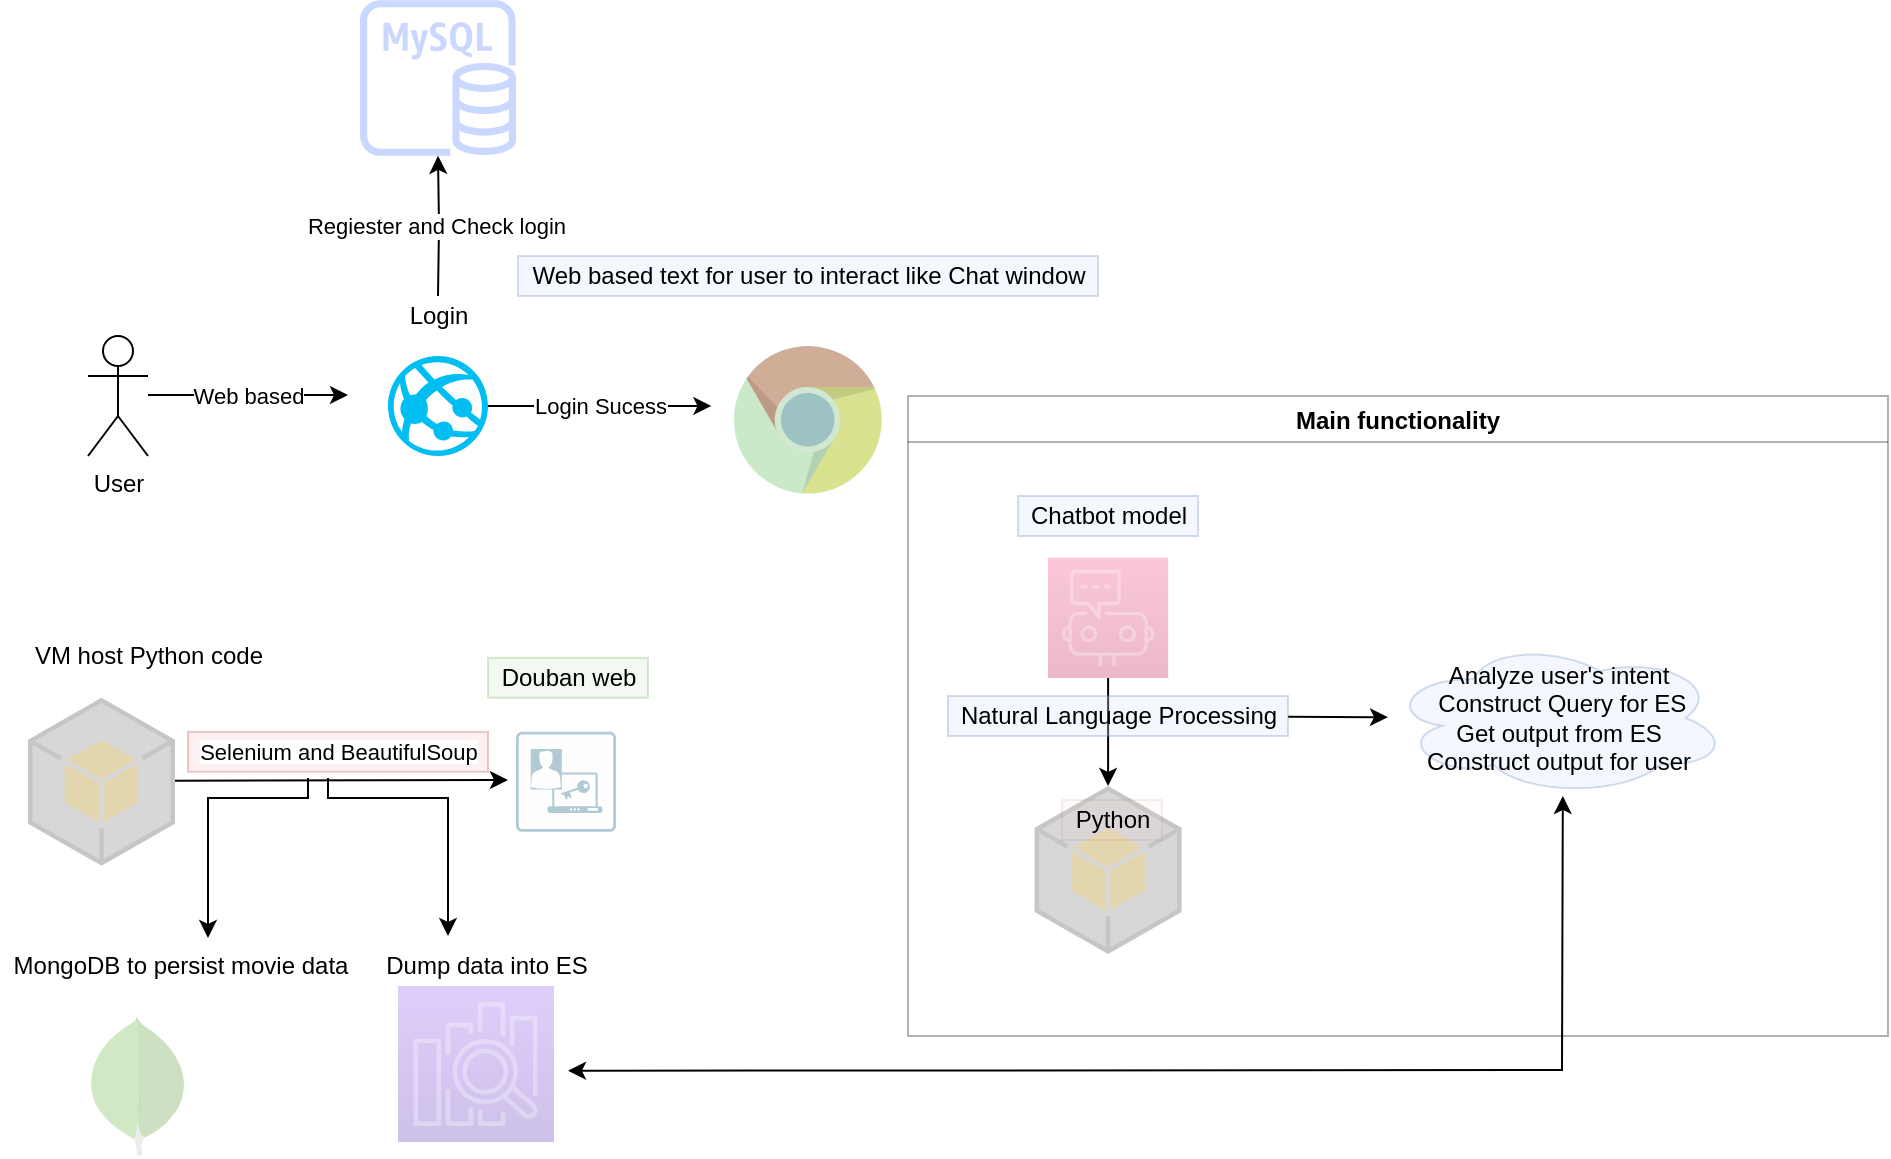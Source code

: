 <mxfile version="15.4.0" type="device"><diagram id="2yR6-PwiJZx_vdR_WuI9" name="第 1 页"><mxGraphModel dx="717" dy="497" grid="1" gridSize="10" guides="1" tooltips="1" connect="1" arrows="1" fold="1" page="1" pageScale="1" pageWidth="827" pageHeight="1169" math="0" shadow="0"><root><mxCell id="0"/><mxCell id="1" parent="0"/><mxCell id="pHhdh2btoB6GK0jUmHKt-1" value="User" style="shape=umlActor;verticalLabelPosition=bottom;verticalAlign=top;html=1;outlineConnect=0;" vertex="1" parent="1"><mxGeometry x="50" y="270" width="30" height="60" as="geometry"/></mxCell><mxCell id="pHhdh2btoB6GK0jUmHKt-3" value="" style="endArrow=classic;html=1;rounded=0;edgeStyle=orthogonalEdgeStyle;" edge="1" parent="1"><mxGeometry relative="1" as="geometry"><mxPoint x="80" y="299.5" as="sourcePoint"/><mxPoint x="180" y="299.5" as="targetPoint"/></mxGeometry></mxCell><mxCell id="pHhdh2btoB6GK0jUmHKt-4" value="Web based" style="edgeLabel;resizable=0;html=1;align=center;verticalAlign=middle;" connectable="0" vertex="1" parent="pHhdh2btoB6GK0jUmHKt-3"><mxGeometry relative="1" as="geometry"/></mxCell><mxCell id="pHhdh2btoB6GK0jUmHKt-5" value="" style="verticalLabelPosition=bottom;html=1;verticalAlign=top;align=center;strokeColor=none;fillColor=#00BEF2;shape=mxgraph.azure.azure_website;pointerEvents=1;" vertex="1" parent="1"><mxGeometry x="200" y="280" width="50" height="50" as="geometry"/></mxCell><mxCell id="pHhdh2btoB6GK0jUmHKt-9" value="Login" style="text;html=1;resizable=0;autosize=1;align=center;verticalAlign=middle;points=[];fillColor=none;strokeColor=none;rounded=0;opacity=30;" vertex="1" parent="1"><mxGeometry x="205" y="250" width="40" height="20" as="geometry"/></mxCell><mxCell id="pHhdh2btoB6GK0jUmHKt-24" value="" style="sketch=0;outlineConnect=0;fontColor=#232F3E;gradientColor=none;fillColor=#527FFF;strokeColor=none;dashed=0;verticalLabelPosition=bottom;verticalAlign=top;align=center;html=1;fontSize=12;fontStyle=0;aspect=fixed;pointerEvents=1;shape=mxgraph.aws4.rds_mysql_instance;opacity=30;" vertex="1" parent="1"><mxGeometry x="186" y="102" width="78" height="78" as="geometry"/></mxCell><mxCell id="pHhdh2btoB6GK0jUmHKt-27" value="" style="endArrow=classic;html=1;rounded=0;edgeStyle=orthogonalEdgeStyle;" edge="1" parent="1" target="pHhdh2btoB6GK0jUmHKt-24"><mxGeometry relative="1" as="geometry"><mxPoint x="225" y="250" as="sourcePoint"/><mxPoint x="310" y="260" as="targetPoint"/></mxGeometry></mxCell><mxCell id="pHhdh2btoB6GK0jUmHKt-28" value="Regiester and Check login" style="edgeLabel;resizable=0;html=1;align=center;verticalAlign=middle;opacity=30;" connectable="0" vertex="1" parent="pHhdh2btoB6GK0jUmHKt-27"><mxGeometry relative="1" as="geometry"><mxPoint x="-1" as="offset"/></mxGeometry></mxCell><mxCell id="pHhdh2btoB6GK0jUmHKt-30" value="" style="endArrow=classic;html=1;rounded=0;edgeStyle=orthogonalEdgeStyle;exitX=1;exitY=0.5;exitDx=0;exitDy=0;exitPerimeter=0;entryX=0.017;entryY=0.438;entryDx=0;entryDy=0;entryPerimeter=0;" edge="1" parent="1" source="pHhdh2btoB6GK0jUmHKt-5"><mxGeometry relative="1" as="geometry"><mxPoint x="310" y="350" as="sourcePoint"/><mxPoint x="361.7" y="304.986" as="targetPoint"/><Array as="points"><mxPoint x="316" y="305"/></Array></mxGeometry></mxCell><mxCell id="pHhdh2btoB6GK0jUmHKt-31" value="Login Sucess" style="edgeLabel;resizable=0;html=1;align=center;verticalAlign=middle;opacity=30;" connectable="0" vertex="1" parent="pHhdh2btoB6GK0jUmHKt-30"><mxGeometry relative="1" as="geometry"/></mxCell><mxCell id="pHhdh2btoB6GK0jUmHKt-32" value="Web based text for user to interact like Chat window" style="text;html=1;resizable=0;autosize=1;align=center;verticalAlign=middle;points=[];fillColor=#dae8fc;strokeColor=#6c8ebf;rounded=0;opacity=30;" vertex="1" parent="1"><mxGeometry x="265" y="230" width="290" height="20" as="geometry"/></mxCell><mxCell id="pHhdh2btoB6GK0jUmHKt-33" value="" style="dashed=0;outlineConnect=0;html=1;align=center;labelPosition=center;verticalLabelPosition=bottom;verticalAlign=top;shape=mxgraph.weblogos.mongodb;opacity=30;" vertex="1" parent="1"><mxGeometry x="50" y="610" width="50" height="70" as="geometry"/></mxCell><mxCell id="pHhdh2btoB6GK0jUmHKt-34" value="MongoDB to persist movie data" style="text;html=1;resizable=0;autosize=1;align=center;verticalAlign=middle;points=[];fillColor=none;strokeColor=none;rounded=0;opacity=30;" vertex="1" parent="1"><mxGeometry x="6.0" y="575" width="180" height="20" as="geometry"/></mxCell><mxCell id="pHhdh2btoB6GK0jUmHKt-35" value="" style="outlineConnect=0;dashed=0;verticalLabelPosition=bottom;verticalAlign=top;align=center;html=1;shape=mxgraph.aws3.android;fillColor=#FFD44F;gradientColor=none;opacity=30;" vertex="1" parent="1"><mxGeometry x="20" y="450.9" width="73.5" height="84" as="geometry"/></mxCell><mxCell id="pHhdh2btoB6GK0jUmHKt-38" value="VM host Python code" style="text;html=1;resizable=0;autosize=1;align=center;verticalAlign=middle;points=[];fillColor=none;strokeColor=none;rounded=0;opacity=30;" vertex="1" parent="1"><mxGeometry x="15" y="420" width="130" height="20" as="geometry"/></mxCell><mxCell id="pHhdh2btoB6GK0jUmHKt-40" value="" style="sketch=0;points=[[0.015,0.015,0],[0.985,0.015,0],[0.985,0.985,0],[0.015,0.985,0],[0.25,0,0],[0.5,0,0],[0.75,0,0],[1,0.25,0],[1,0.5,0],[1,0.75,0],[0.75,1,0],[0.5,1,0],[0.25,1,0],[0,0.75,0],[0,0.5,0],[0,0.25,0]];verticalLabelPosition=bottom;html=1;verticalAlign=top;aspect=fixed;align=center;pointerEvents=1;shape=mxgraph.cisco19.rect;prIcon=host_based_security;fillColor=#FAFAFA;strokeColor=#005073;opacity=30;" vertex="1" parent="1"><mxGeometry x="264" y="467.9" width="50" height="50" as="geometry"/></mxCell><mxCell id="pHhdh2btoB6GK0jUmHKt-41" value="&lt;span style=&quot;font-size: 11px ; background-color: rgb(255 , 255 , 255)&quot;&gt;Selenium and BeautifulSoup&lt;/span&gt;" style="text;html=1;resizable=0;autosize=1;align=center;verticalAlign=middle;points=[];fillColor=#f8cecc;strokeColor=#b85450;rounded=0;opacity=30;" vertex="1" parent="1"><mxGeometry x="100" y="467.9" width="150" height="20" as="geometry"/></mxCell><mxCell id="pHhdh2btoB6GK0jUmHKt-45" value="Douban web" style="text;html=1;resizable=0;autosize=1;align=center;verticalAlign=middle;points=[];fillColor=#d5e8d4;strokeColor=#82b366;rounded=0;opacity=30;" vertex="1" parent="1"><mxGeometry x="250" y="430.9" width="80" height="20" as="geometry"/></mxCell><mxCell id="pHhdh2btoB6GK0jUmHKt-53" value="" style="endArrow=classic;html=1;rounded=0;" edge="1" parent="1"><mxGeometry relative="1" as="geometry"><mxPoint x="93.5" y="492.4" as="sourcePoint"/><mxPoint x="260" y="492" as="targetPoint"/></mxGeometry></mxCell><mxCell id="pHhdh2btoB6GK0jUmHKt-63" value="" style="edgeStyle=elbowEdgeStyle;elbow=vertical;endArrow=classic;html=1;rounded=0;" edge="1" parent="1"><mxGeometry width="50" height="50" relative="1" as="geometry"><mxPoint x="160" y="491" as="sourcePoint"/><mxPoint x="110" y="571" as="targetPoint"/><Array as="points"><mxPoint x="130" y="501"/></Array></mxGeometry></mxCell><mxCell id="pHhdh2btoB6GK0jUmHKt-64" value="" style="edgeStyle=elbowEdgeStyle;elbow=vertical;endArrow=classic;html=1;rounded=0;" edge="1" parent="1"><mxGeometry width="50" height="50" relative="1" as="geometry"><mxPoint x="170" y="491" as="sourcePoint"/><mxPoint x="230" y="570" as="targetPoint"/><Array as="points"><mxPoint x="180" y="501"/><mxPoint x="130" y="498.9"/></Array></mxGeometry></mxCell><mxCell id="pHhdh2btoB6GK0jUmHKt-65" value="" style="sketch=0;points=[[0,0,0],[0.25,0,0],[0.5,0,0],[0.75,0,0],[1,0,0],[0,1,0],[0.25,1,0],[0.5,1,0],[0.75,1,0],[1,1,0],[0,0.25,0],[0,0.5,0],[0,0.75,0],[1,0.25,0],[1,0.5,0],[1,0.75,0]];outlineConnect=0;fontColor=#232F3E;gradientColor=#945DF2;gradientDirection=north;fillColor=#5A30B5;strokeColor=#ffffff;dashed=0;verticalLabelPosition=bottom;verticalAlign=top;align=center;html=1;fontSize=12;fontStyle=0;aspect=fixed;shape=mxgraph.aws4.resourceIcon;resIcon=mxgraph.aws4.elasticsearch_service;opacity=30;" vertex="1" parent="1"><mxGeometry x="205" y="595" width="78" height="78" as="geometry"/></mxCell><mxCell id="pHhdh2btoB6GK0jUmHKt-66" value="Dump data into ES" style="text;html=1;resizable=0;autosize=1;align=center;verticalAlign=middle;points=[];fillColor=none;strokeColor=none;rounded=0;opacity=30;" vertex="1" parent="1"><mxGeometry x="189.0" y="575" width="120" height="20" as="geometry"/></mxCell><mxCell id="pHhdh2btoB6GK0jUmHKt-70" value="Main functionality" style="swimlane;opacity=30;" vertex="1" parent="1"><mxGeometry x="460" y="300" width="490" height="320" as="geometry"/></mxCell><mxCell id="pHhdh2btoB6GK0jUmHKt-81" style="edgeStyle=none;rounded=0;orthogonalLoop=1;jettySize=auto;html=1;entryX=0.5;entryY=0;entryDx=0;entryDy=0;entryPerimeter=0;" edge="1" parent="pHhdh2btoB6GK0jUmHKt-70" source="pHhdh2btoB6GK0jUmHKt-73" target="pHhdh2btoB6GK0jUmHKt-78"><mxGeometry relative="1" as="geometry"/></mxCell><mxCell id="pHhdh2btoB6GK0jUmHKt-73" value="" style="sketch=0;points=[[0,0,0],[0.25,0,0],[0.5,0,0],[0.75,0,0],[1,0,0],[0,1,0],[0.25,1,0],[0.5,1,0],[0.75,1,0],[1,1,0],[0,0.25,0],[0,0.5,0],[0,0.75,0],[1,0.25,0],[1,0.5,0],[1,0.75,0]];points=[[0,0,0],[0.25,0,0],[0.5,0,0],[0.75,0,0],[1,0,0],[0,1,0],[0.25,1,0],[0.5,1,0],[0.75,1,0],[1,1,0],[0,0.25,0],[0,0.5,0],[0,0.75,0],[1,0.25,0],[1,0.5,0],[1,0.75,0]];outlineConnect=0;fontColor=#232F3E;gradientColor=#F34482;gradientDirection=north;fillColor=#BC1356;strokeColor=#ffffff;dashed=0;verticalLabelPosition=bottom;verticalAlign=top;align=center;html=1;fontSize=12;fontStyle=0;aspect=fixed;shape=mxgraph.aws4.resourceIcon;resIcon=mxgraph.aws4.chatbot;opacity=30;" vertex="1" parent="pHhdh2btoB6GK0jUmHKt-70"><mxGeometry x="70" y="80.9" width="60.1" height="60.1" as="geometry"/></mxCell><mxCell id="pHhdh2btoB6GK0jUmHKt-75" value="Chatbot model" style="text;html=1;resizable=0;autosize=1;align=center;verticalAlign=middle;points=[];fillColor=#dae8fc;strokeColor=#6c8ebf;rounded=0;opacity=30;" vertex="1" parent="pHhdh2btoB6GK0jUmHKt-70"><mxGeometry x="55.05" y="50" width="90" height="20" as="geometry"/></mxCell><mxCell id="pHhdh2btoB6GK0jUmHKt-78" value="" style="outlineConnect=0;dashed=0;verticalLabelPosition=bottom;verticalAlign=top;align=center;html=1;shape=mxgraph.aws3.android;fillColor=#FFD44F;gradientColor=none;opacity=30;" vertex="1" parent="pHhdh2btoB6GK0jUmHKt-70"><mxGeometry x="63.3" y="195" width="73.5" height="84" as="geometry"/></mxCell><mxCell id="pHhdh2btoB6GK0jUmHKt-85" value="" style="edgeStyle=none;rounded=0;orthogonalLoop=1;jettySize=auto;html=1;" edge="1" parent="pHhdh2btoB6GK0jUmHKt-70" source="pHhdh2btoB6GK0jUmHKt-82" target="pHhdh2btoB6GK0jUmHKt-84"><mxGeometry relative="1" as="geometry"/></mxCell><mxCell id="pHhdh2btoB6GK0jUmHKt-82" value="Natural Language Processing" style="text;html=1;resizable=0;autosize=1;align=center;verticalAlign=middle;points=[];fillColor=#dae8fc;strokeColor=#6c8ebf;rounded=0;opacity=30;" vertex="1" parent="pHhdh2btoB6GK0jUmHKt-70"><mxGeometry x="20" y="150" width="170" height="20" as="geometry"/></mxCell><mxCell id="pHhdh2btoB6GK0jUmHKt-83" value="Python" style="text;html=1;resizable=0;autosize=1;align=center;verticalAlign=middle;points=[];fillColor=#f8cecc;strokeColor=#b85450;rounded=0;opacity=10;" vertex="1" parent="pHhdh2btoB6GK0jUmHKt-70"><mxGeometry x="77" y="202" width="50" height="20" as="geometry"/></mxCell><mxCell id="pHhdh2btoB6GK0jUmHKt-84" value="" style="ellipse;shape=cloud;whiteSpace=wrap;html=1;rounded=0;strokeColor=#6c8ebf;fillColor=#dae8fc;opacity=30;" vertex="1" parent="pHhdh2btoB6GK0jUmHKt-70"><mxGeometry x="240" y="122" width="170" height="78" as="geometry"/></mxCell><mxCell id="pHhdh2btoB6GK0jUmHKt-86" value="Analyze user's intent&lt;br&gt;&amp;nbsp;Construct Query for ES&lt;br&gt;Get output from ES&lt;br&gt;Construct output for user" style="text;html=1;resizable=0;autosize=1;align=center;verticalAlign=middle;points=[];fillColor=none;strokeColor=none;rounded=0;opacity=10;" vertex="1" parent="pHhdh2btoB6GK0jUmHKt-70"><mxGeometry x="250" y="131" width="150" height="60" as="geometry"/></mxCell><mxCell id="pHhdh2btoB6GK0jUmHKt-77" value="" style="dashed=0;outlineConnect=0;html=1;align=center;labelPosition=center;verticalLabelPosition=bottom;verticalAlign=top;shape=mxgraph.weblogos.chrome;fillColor=#66B2FF;opacity=30;" vertex="1" parent="1"><mxGeometry x="373" y="275" width="74.8" height="75.4" as="geometry"/></mxCell><mxCell id="pHhdh2btoB6GK0jUmHKt-88" value="" style="endArrow=classic;startArrow=classic;html=1;rounded=0;exitX=1;exitY=0.5;exitDx=0;exitDy=0;exitPerimeter=0;entryX=0.473;entryY=0.957;entryDx=0;entryDy=0;entryPerimeter=0;" edge="1" parent="1"><mxGeometry width="50" height="50" relative="1" as="geometry"><mxPoint x="290" y="637.35" as="sourcePoint"/><mxPoint x="787.41" y="499.996" as="targetPoint"/><Array as="points"><mxPoint x="787" y="637"/></Array></mxGeometry></mxCell></root></mxGraphModel></diagram></mxfile>